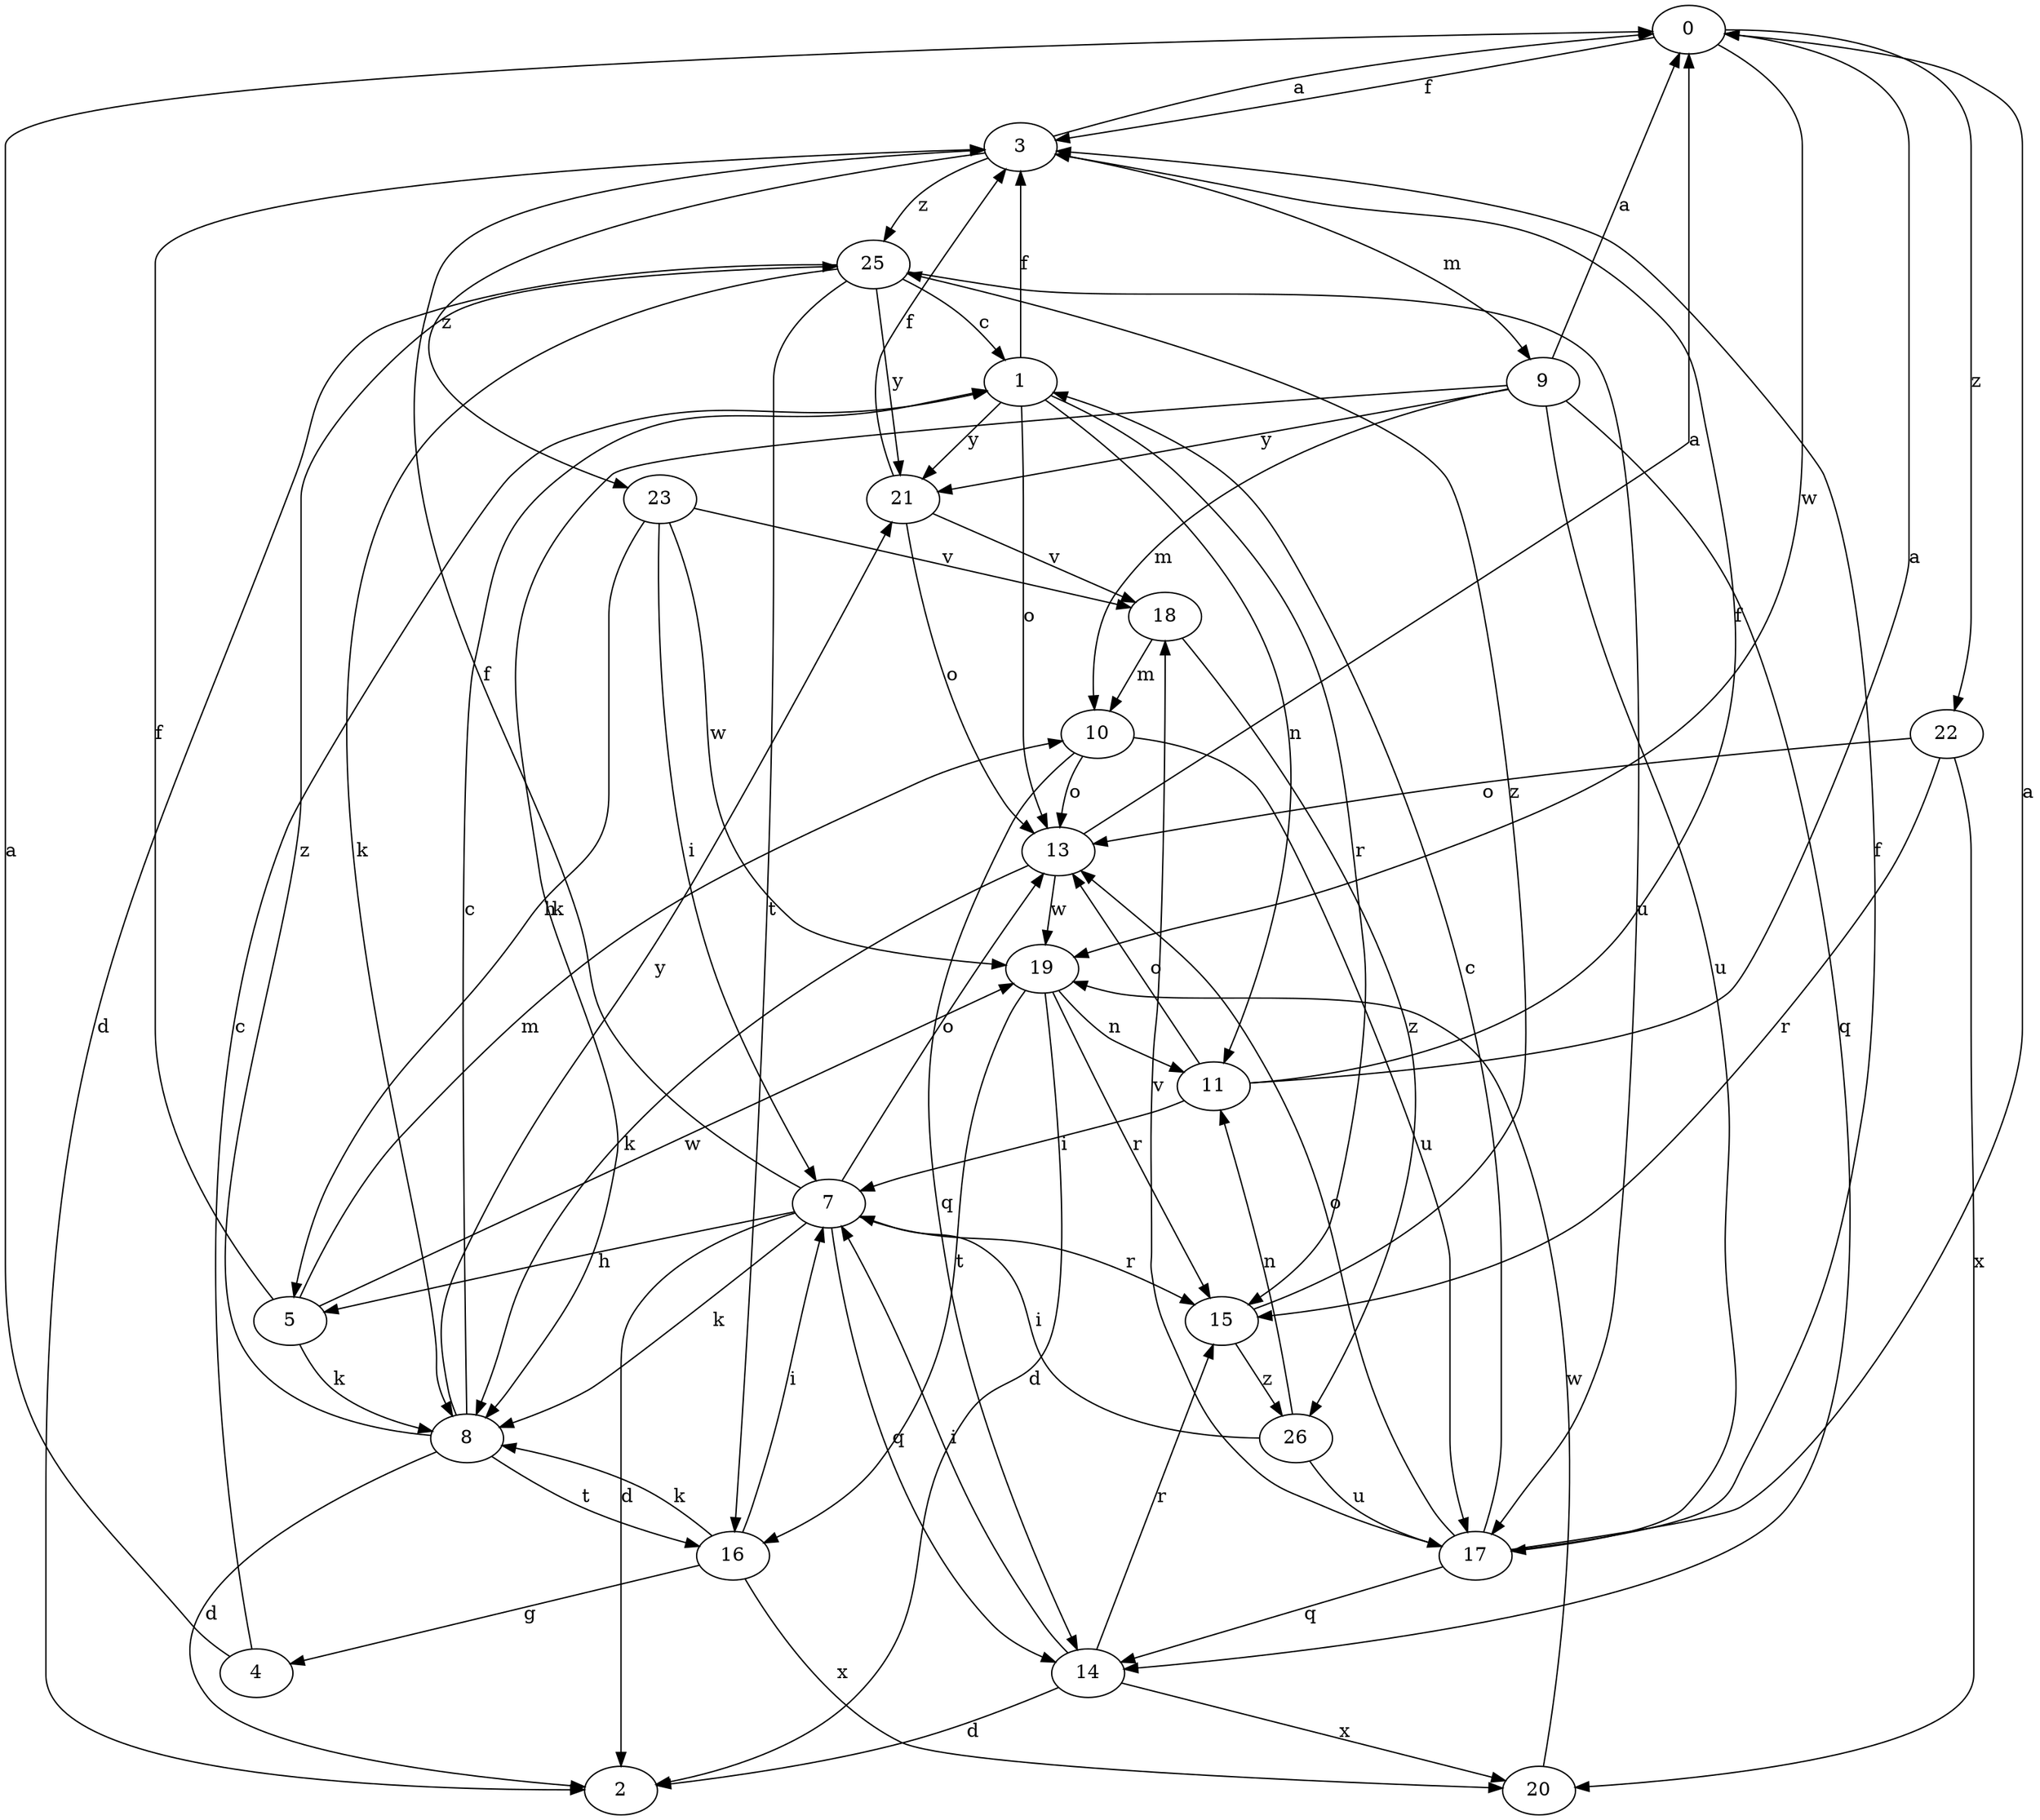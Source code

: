 strict digraph  {
0;
1;
2;
3;
4;
5;
7;
8;
9;
10;
11;
13;
14;
15;
16;
17;
18;
19;
20;
21;
22;
23;
25;
26;
0 -> 3  [label=f];
0 -> 19  [label=w];
0 -> 22  [label=z];
1 -> 3  [label=f];
1 -> 11  [label=n];
1 -> 13  [label=o];
1 -> 15  [label=r];
1 -> 21  [label=y];
3 -> 0  [label=a];
3 -> 9  [label=m];
3 -> 23  [label=z];
3 -> 25  [label=z];
4 -> 0  [label=a];
4 -> 1  [label=c];
5 -> 3  [label=f];
5 -> 8  [label=k];
5 -> 10  [label=m];
5 -> 19  [label=w];
7 -> 2  [label=d];
7 -> 3  [label=f];
7 -> 5  [label=h];
7 -> 8  [label=k];
7 -> 13  [label=o];
7 -> 14  [label=q];
7 -> 15  [label=r];
8 -> 1  [label=c];
8 -> 2  [label=d];
8 -> 16  [label=t];
8 -> 21  [label=y];
8 -> 25  [label=z];
9 -> 0  [label=a];
9 -> 8  [label=k];
9 -> 10  [label=m];
9 -> 14  [label=q];
9 -> 17  [label=u];
9 -> 21  [label=y];
10 -> 13  [label=o];
10 -> 14  [label=q];
10 -> 17  [label=u];
11 -> 0  [label=a];
11 -> 3  [label=f];
11 -> 7  [label=i];
11 -> 13  [label=o];
13 -> 0  [label=a];
13 -> 8  [label=k];
13 -> 19  [label=w];
14 -> 2  [label=d];
14 -> 7  [label=i];
14 -> 15  [label=r];
14 -> 20  [label=x];
15 -> 25  [label=z];
15 -> 26  [label=z];
16 -> 4  [label=g];
16 -> 7  [label=i];
16 -> 8  [label=k];
16 -> 20  [label=x];
17 -> 0  [label=a];
17 -> 1  [label=c];
17 -> 3  [label=f];
17 -> 13  [label=o];
17 -> 14  [label=q];
17 -> 18  [label=v];
18 -> 10  [label=m];
18 -> 26  [label=z];
19 -> 2  [label=d];
19 -> 11  [label=n];
19 -> 15  [label=r];
19 -> 16  [label=t];
20 -> 19  [label=w];
21 -> 3  [label=f];
21 -> 13  [label=o];
21 -> 18  [label=v];
22 -> 13  [label=o];
22 -> 15  [label=r];
22 -> 20  [label=x];
23 -> 5  [label=h];
23 -> 7  [label=i];
23 -> 18  [label=v];
23 -> 19  [label=w];
25 -> 1  [label=c];
25 -> 2  [label=d];
25 -> 8  [label=k];
25 -> 16  [label=t];
25 -> 17  [label=u];
25 -> 21  [label=y];
26 -> 7  [label=i];
26 -> 11  [label=n];
26 -> 17  [label=u];
}

